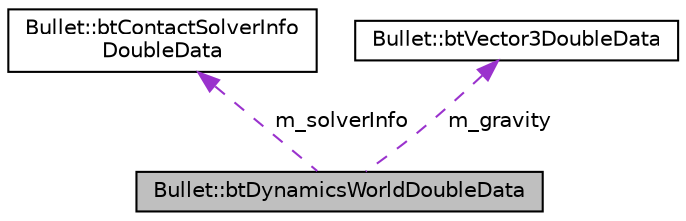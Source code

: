 digraph "Bullet::btDynamicsWorldDoubleData"
{
  edge [fontname="Helvetica",fontsize="10",labelfontname="Helvetica",labelfontsize="10"];
  node [fontname="Helvetica",fontsize="10",shape=record];
  Node1 [label="Bullet::btDynamicsWorldDoubleData",height=0.2,width=0.4,color="black", fillcolor="grey75", style="filled", fontcolor="black"];
  Node2 -> Node1 [dir="back",color="darkorchid3",fontsize="10",style="dashed",label=" m_solverInfo" ,fontname="Helvetica"];
  Node2 [label="Bullet::btContactSolverInfo\lDoubleData",height=0.2,width=0.4,color="black", fillcolor="white", style="filled",URL="$class_bullet_1_1bt_contact_solver_info_double_data.html"];
  Node3 -> Node1 [dir="back",color="darkorchid3",fontsize="10",style="dashed",label=" m_gravity" ,fontname="Helvetica"];
  Node3 [label="Bullet::btVector3DoubleData",height=0.2,width=0.4,color="black", fillcolor="white", style="filled",URL="$class_bullet_1_1bt_vector3_double_data.html"];
}
